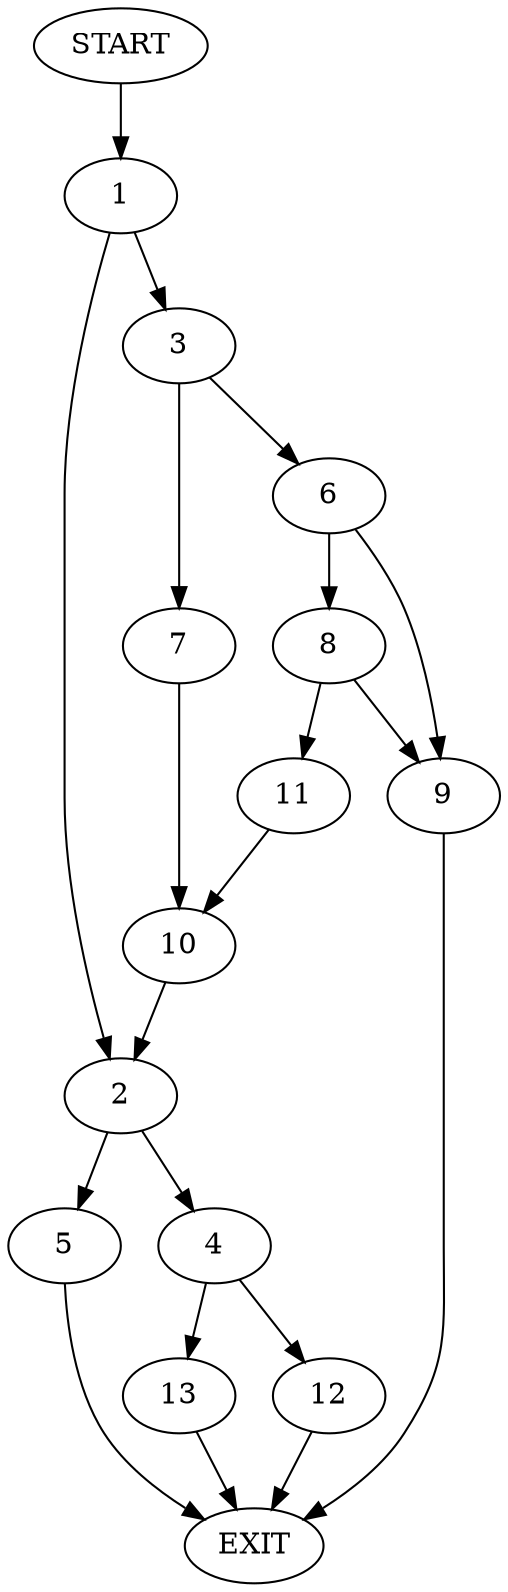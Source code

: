 digraph {
0 [label="START"]
14 [label="EXIT"]
0 -> 1
1 -> 2
1 -> 3
2 -> 4
2 -> 5
3 -> 6
3 -> 7
6 -> 8
6 -> 9
7 -> 10
10 -> 2
9 -> 14
8 -> 11
8 -> 9
11 -> 10
5 -> 14
4 -> 12
4 -> 13
12 -> 14
13 -> 14
}
